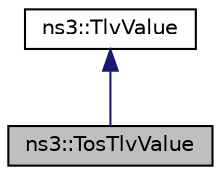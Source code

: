 digraph "ns3::TosTlvValue"
{
 // LATEX_PDF_SIZE
  edge [fontname="Helvetica",fontsize="10",labelfontname="Helvetica",labelfontsize="10"];
  node [fontname="Helvetica",fontsize="10",shape=record];
  Node1 [label="ns3::TosTlvValue",height=0.2,width=0.4,color="black", fillcolor="grey75", style="filled", fontcolor="black",tooltip="TosTlvValue class."];
  Node2 -> Node1 [dir="back",color="midnightblue",fontsize="10",style="solid",fontname="Helvetica"];
  Node2 [label="ns3::TlvValue",height=0.2,width=0.4,color="black", fillcolor="white", style="filled",URL="$classns3_1_1_tlv_value.html",tooltip="The value field of a tlv can take different values (uint8_t, uint16, vector, ...)."];
}
